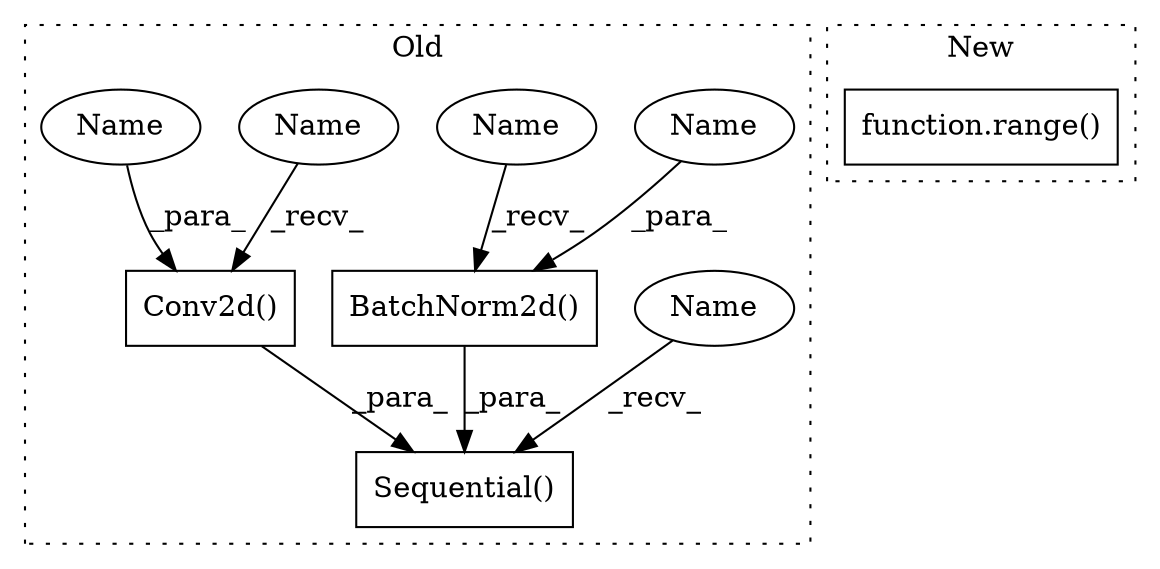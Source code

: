 digraph G {
subgraph cluster0 {
1 [label="BatchNorm2d()" a="75" s="1632,1653" l="15,1" shape="box"];
3 [label="Sequential()" a="75" s="1369,1689" l="27,10" shape="box"];
4 [label="Conv2d()" a="75" s="1396,1419" l="10,45" shape="box"];
5 [label="Name" a="87" s="1647" l="6" shape="ellipse"];
6 [label="Name" a="87" s="1413" l="6" shape="ellipse"];
7 [label="Name" a="87" s="1369" l="2" shape="ellipse"];
8 [label="Name" a="87" s="1632" l="2" shape="ellipse"];
9 [label="Name" a="87" s="1396" l="2" shape="ellipse"];
label = "Old";
style="dotted";
}
subgraph cluster1 {
2 [label="function.range()" a="75" s="2596,2617" l="6,1" shape="box"];
label = "New";
style="dotted";
}
1 -> 3 [label="_para_"];
4 -> 3 [label="_para_"];
5 -> 1 [label="_para_"];
6 -> 4 [label="_para_"];
7 -> 3 [label="_recv_"];
8 -> 1 [label="_recv_"];
9 -> 4 [label="_recv_"];
}